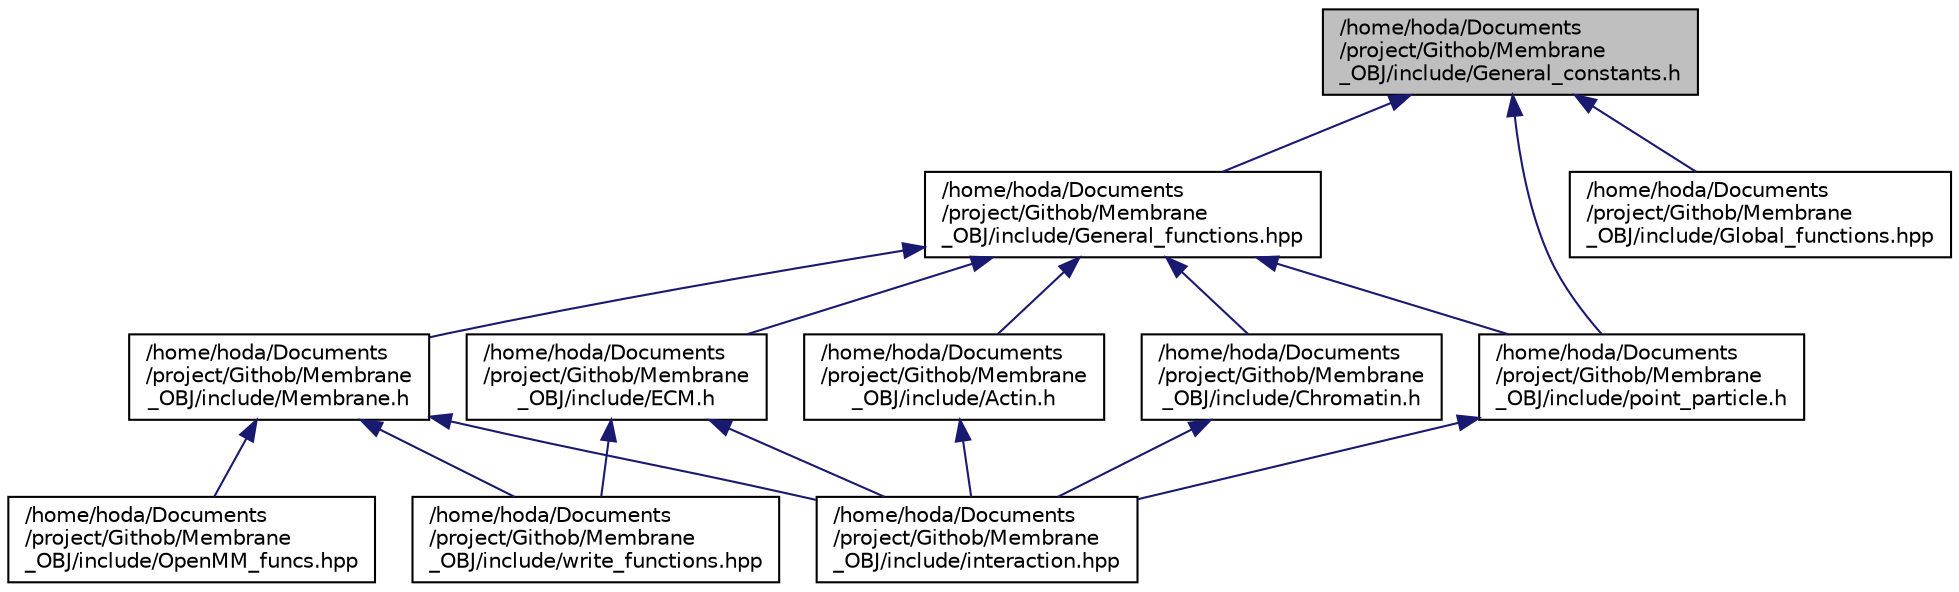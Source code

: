digraph "/home/hoda/Documents/project/Githob/Membrane_OBJ/include/General_constants.h"
{
  edge [fontname="Helvetica",fontsize="10",labelfontname="Helvetica",labelfontsize="10"];
  node [fontname="Helvetica",fontsize="10",shape=record];
  Node1 [label="/home/hoda/Documents\l/project/Githob/Membrane\l_OBJ/include/General_constants.h",height=0.2,width=0.4,color="black", fillcolor="grey75", style="filled", fontcolor="black"];
  Node1 -> Node2 [dir="back",color="midnightblue",fontsize="10",style="solid",fontname="Helvetica"];
  Node2 [label="/home/hoda/Documents\l/project/Githob/Membrane\l_OBJ/include/General_functions.hpp",height=0.2,width=0.4,color="black", fillcolor="white", style="filled",URL="$_general__functions_8hpp.html"];
  Node2 -> Node3 [dir="back",color="midnightblue",fontsize="10",style="solid",fontname="Helvetica"];
  Node3 [label="/home/hoda/Documents\l/project/Githob/Membrane\l_OBJ/include/Actin.h",height=0.2,width=0.4,color="black", fillcolor="white", style="filled",URL="$_actin_8h.html"];
  Node3 -> Node4 [dir="back",color="midnightblue",fontsize="10",style="solid",fontname="Helvetica"];
  Node4 [label="/home/hoda/Documents\l/project/Githob/Membrane\l_OBJ/include/interaction.hpp",height=0.2,width=0.4,color="black", fillcolor="white", style="filled",URL="$interaction_8hpp.html"];
  Node2 -> Node5 [dir="back",color="midnightblue",fontsize="10",style="solid",fontname="Helvetica"];
  Node5 [label="/home/hoda/Documents\l/project/Githob/Membrane\l_OBJ/include/Chromatin.h",height=0.2,width=0.4,color="black", fillcolor="white", style="filled",URL="$_chromatin_8h.html"];
  Node5 -> Node4 [dir="back",color="midnightblue",fontsize="10",style="solid",fontname="Helvetica"];
  Node2 -> Node6 [dir="back",color="midnightblue",fontsize="10",style="solid",fontname="Helvetica"];
  Node6 [label="/home/hoda/Documents\l/project/Githob/Membrane\l_OBJ/include/ECM.h",height=0.2,width=0.4,color="black", fillcolor="white", style="filled",URL="$_e_c_m_8h.html"];
  Node6 -> Node4 [dir="back",color="midnightblue",fontsize="10",style="solid",fontname="Helvetica"];
  Node6 -> Node7 [dir="back",color="midnightblue",fontsize="10",style="solid",fontname="Helvetica"];
  Node7 [label="/home/hoda/Documents\l/project/Githob/Membrane\l_OBJ/include/write_functions.hpp",height=0.2,width=0.4,color="black", fillcolor="white", style="filled",URL="$write__functions_8hpp.html"];
  Node2 -> Node8 [dir="back",color="midnightblue",fontsize="10",style="solid",fontname="Helvetica"];
  Node8 [label="/home/hoda/Documents\l/project/Githob/Membrane\l_OBJ/include/Membrane.h",height=0.2,width=0.4,color="black", fillcolor="white", style="filled",URL="$_membrane_8h.html"];
  Node8 -> Node4 [dir="back",color="midnightblue",fontsize="10",style="solid",fontname="Helvetica"];
  Node8 -> Node9 [dir="back",color="midnightblue",fontsize="10",style="solid",fontname="Helvetica"];
  Node9 [label="/home/hoda/Documents\l/project/Githob/Membrane\l_OBJ/include/OpenMM_funcs.hpp",height=0.2,width=0.4,color="black", fillcolor="white", style="filled",URL="$_open_m_m__funcs_8hpp.html"];
  Node8 -> Node7 [dir="back",color="midnightblue",fontsize="10",style="solid",fontname="Helvetica"];
  Node2 -> Node10 [dir="back",color="midnightblue",fontsize="10",style="solid",fontname="Helvetica"];
  Node10 [label="/home/hoda/Documents\l/project/Githob/Membrane\l_OBJ/include/point_particle.h",height=0.2,width=0.4,color="black", fillcolor="white", style="filled",URL="$point__particle_8h.html"];
  Node10 -> Node4 [dir="back",color="midnightblue",fontsize="10",style="solid",fontname="Helvetica"];
  Node1 -> Node11 [dir="back",color="midnightblue",fontsize="10",style="solid",fontname="Helvetica"];
  Node11 [label="/home/hoda/Documents\l/project/Githob/Membrane\l_OBJ/include/Global_functions.hpp",height=0.2,width=0.4,color="black", fillcolor="white", style="filled",URL="$_global__functions_8hpp.html"];
  Node1 -> Node10 [dir="back",color="midnightblue",fontsize="10",style="solid",fontname="Helvetica"];
}
